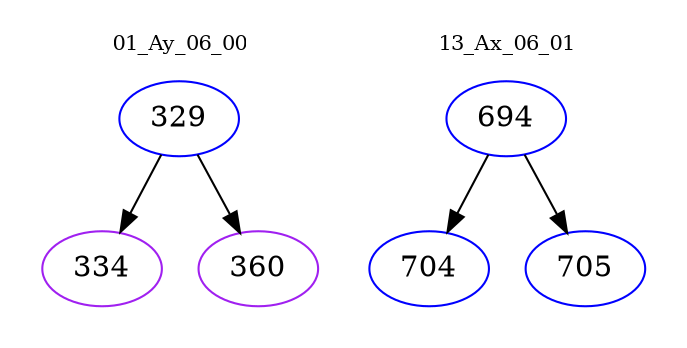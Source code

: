 digraph{
subgraph cluster_0 {
color = white
label = "01_Ay_06_00";
fontsize=10;
T0_329 [label="329", color="blue"]
T0_329 -> T0_334 [color="black"]
T0_334 [label="334", color="purple"]
T0_329 -> T0_360 [color="black"]
T0_360 [label="360", color="purple"]
}
subgraph cluster_1 {
color = white
label = "13_Ax_06_01";
fontsize=10;
T1_694 [label="694", color="blue"]
T1_694 -> T1_704 [color="black"]
T1_704 [label="704", color="blue"]
T1_694 -> T1_705 [color="black"]
T1_705 [label="705", color="blue"]
}
}
